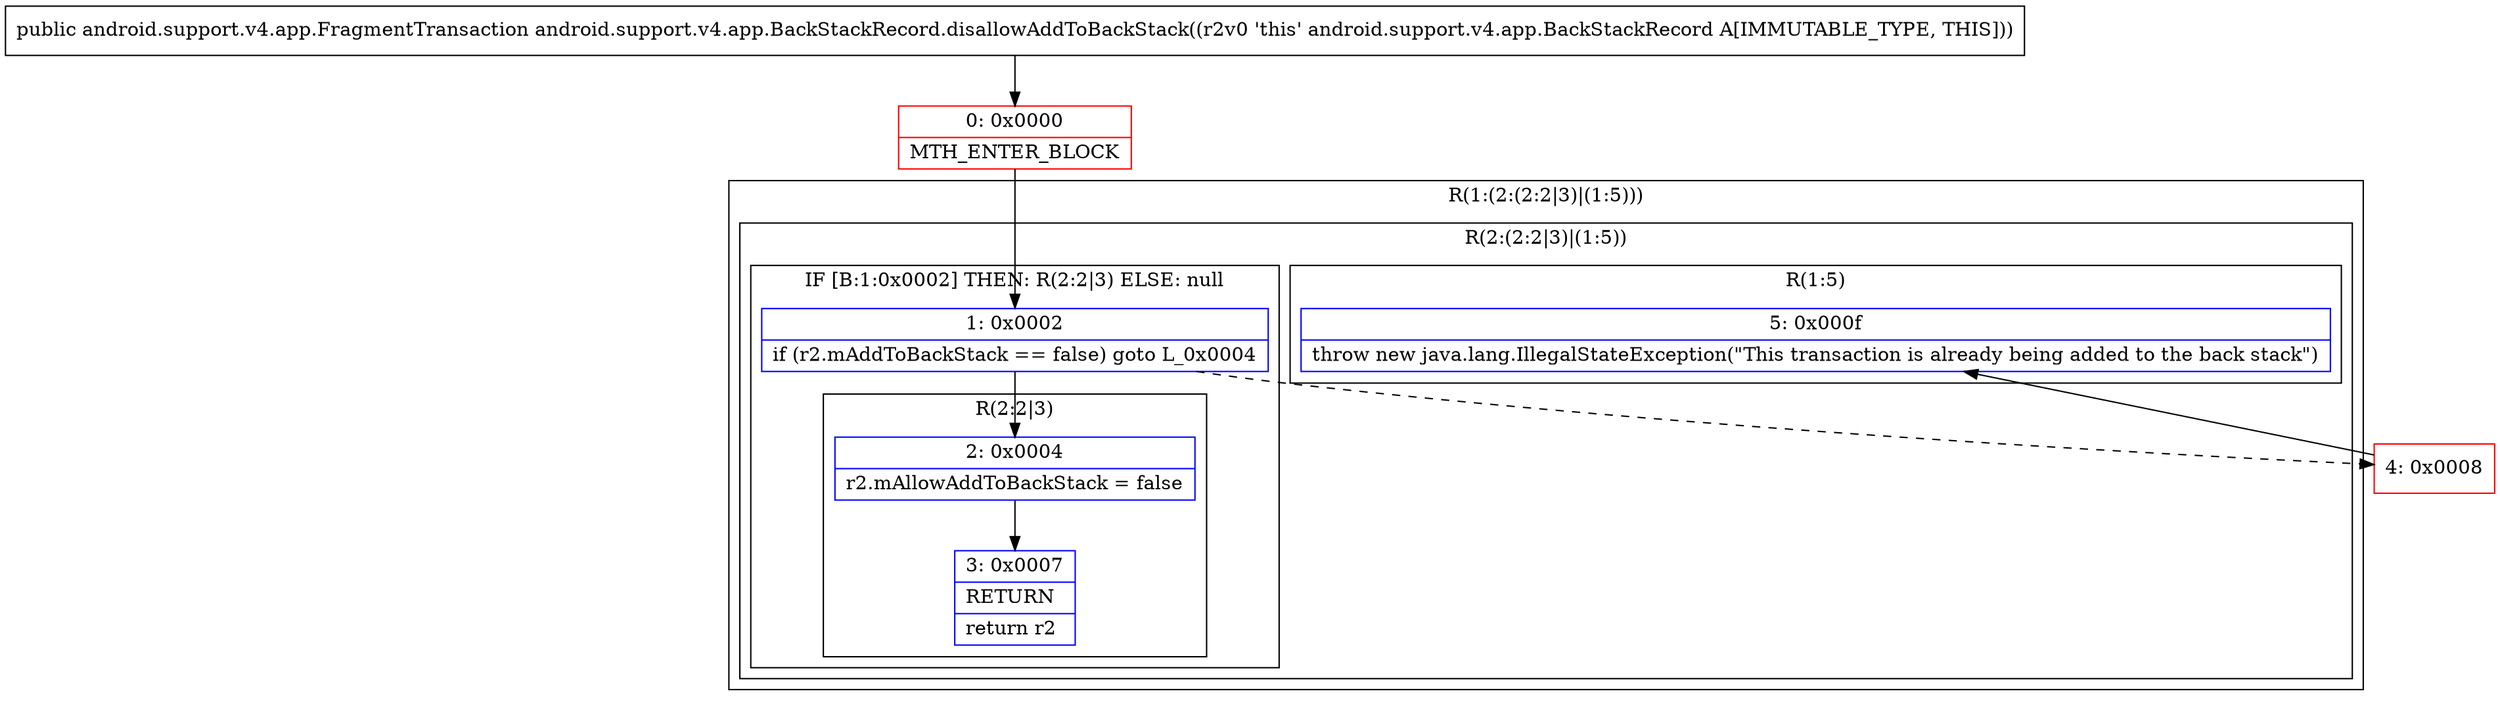 digraph "CFG forandroid.support.v4.app.BackStackRecord.disallowAddToBackStack()Landroid\/support\/v4\/app\/FragmentTransaction;" {
subgraph cluster_Region_2095291835 {
label = "R(1:(2:(2:2|3)|(1:5)))";
node [shape=record,color=blue];
subgraph cluster_Region_443417200 {
label = "R(2:(2:2|3)|(1:5))";
node [shape=record,color=blue];
subgraph cluster_IfRegion_930053654 {
label = "IF [B:1:0x0002] THEN: R(2:2|3) ELSE: null";
node [shape=record,color=blue];
Node_1 [shape=record,label="{1\:\ 0x0002|if (r2.mAddToBackStack == false) goto L_0x0004\l}"];
subgraph cluster_Region_35325418 {
label = "R(2:2|3)";
node [shape=record,color=blue];
Node_2 [shape=record,label="{2\:\ 0x0004|r2.mAllowAddToBackStack = false\l}"];
Node_3 [shape=record,label="{3\:\ 0x0007|RETURN\l|return r2\l}"];
}
}
subgraph cluster_Region_1660243543 {
label = "R(1:5)";
node [shape=record,color=blue];
Node_5 [shape=record,label="{5\:\ 0x000f|throw new java.lang.IllegalStateException(\"This transaction is already being added to the back stack\")\l}"];
}
}
}
Node_0 [shape=record,color=red,label="{0\:\ 0x0000|MTH_ENTER_BLOCK\l}"];
Node_4 [shape=record,color=red,label="{4\:\ 0x0008}"];
MethodNode[shape=record,label="{public android.support.v4.app.FragmentTransaction android.support.v4.app.BackStackRecord.disallowAddToBackStack((r2v0 'this' android.support.v4.app.BackStackRecord A[IMMUTABLE_TYPE, THIS])) }"];
MethodNode -> Node_0;
Node_1 -> Node_2;
Node_1 -> Node_4[style=dashed];
Node_2 -> Node_3;
Node_0 -> Node_1;
Node_4 -> Node_5;
}

